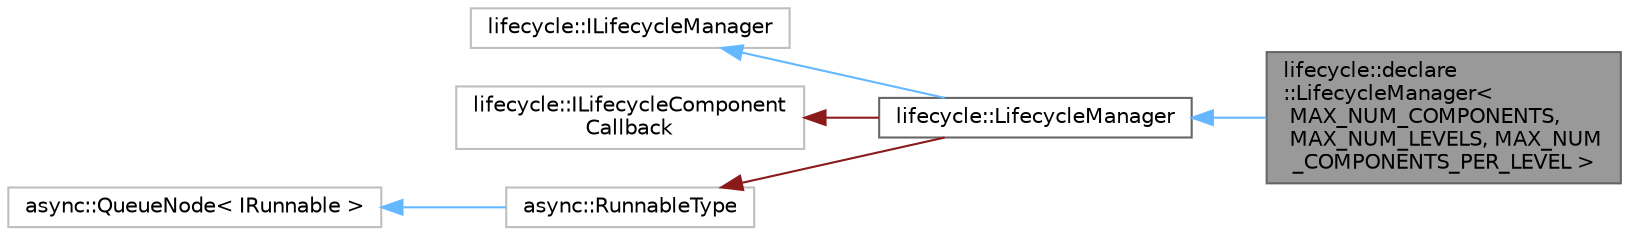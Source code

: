 digraph "lifecycle::declare::LifecycleManager&lt; MAX_NUM_COMPONENTS, MAX_NUM_LEVELS, MAX_NUM_COMPONENTS_PER_LEVEL &gt;"
{
 // LATEX_PDF_SIZE
  bgcolor="transparent";
  edge [fontname=Helvetica,fontsize=10,labelfontname=Helvetica,labelfontsize=10];
  node [fontname=Helvetica,fontsize=10,shape=box,height=0.2,width=0.4];
  rankdir="LR";
  Node1 [id="Node000001",label="lifecycle::declare\l::LifecycleManager\<\l MAX_NUM_COMPONENTS,\l MAX_NUM_LEVELS, MAX_NUM\l_COMPONENTS_PER_LEVEL \>",height=0.2,width=0.4,color="gray40", fillcolor="grey60", style="filled", fontcolor="black",tooltip=" "];
  Node2 -> Node1 [id="edge1_Node000001_Node000002",dir="back",color="steelblue1",style="solid",tooltip=" "];
  Node2 [id="Node000002",label="lifecycle::LifecycleManager",height=0.2,width=0.4,color="gray40", fillcolor="white", style="filled",URL="$df/d94/classlifecycle_1_1LifecycleManager.html",tooltip=" "];
  Node3 -> Node2 [id="edge2_Node000002_Node000003",dir="back",color="steelblue1",style="solid",tooltip=" "];
  Node3 [id="Node000003",label="lifecycle::ILifecycleManager",height=0.2,width=0.4,color="grey75", fillcolor="white", style="filled",URL="$d6/d5a/classlifecycle_1_1ILifecycleManager.html",tooltip=" "];
  Node4 -> Node2 [id="edge3_Node000002_Node000004",dir="back",color="firebrick4",style="solid",tooltip=" "];
  Node4 [id="Node000004",label="lifecycle::ILifecycleComponent\lCallback",height=0.2,width=0.4,color="grey75", fillcolor="white", style="filled",URL="$d4/da5/classlifecycle_1_1ILifecycleComponentCallback.html",tooltip=" "];
  Node5 -> Node2 [id="edge4_Node000002_Node000005",dir="back",color="firebrick4",style="solid",tooltip=" "];
  Node5 [id="Node000005",label="async::RunnableType",height=0.2,width=0.4,color="grey75", fillcolor="white", style="filled",URL="$d7/db0/classasync_1_1IRunnable.html",tooltip=" "];
  Node6 -> Node5 [id="edge5_Node000005_Node000006",dir="back",color="steelblue1",style="solid",tooltip=" "];
  Node6 [id="Node000006",label="async::QueueNode\< IRunnable \>",height=0.2,width=0.4,color="grey75", fillcolor="white", style="filled",URL="$d1/dcc/classasync_1_1QueueNode.html",tooltip=" "];
}
